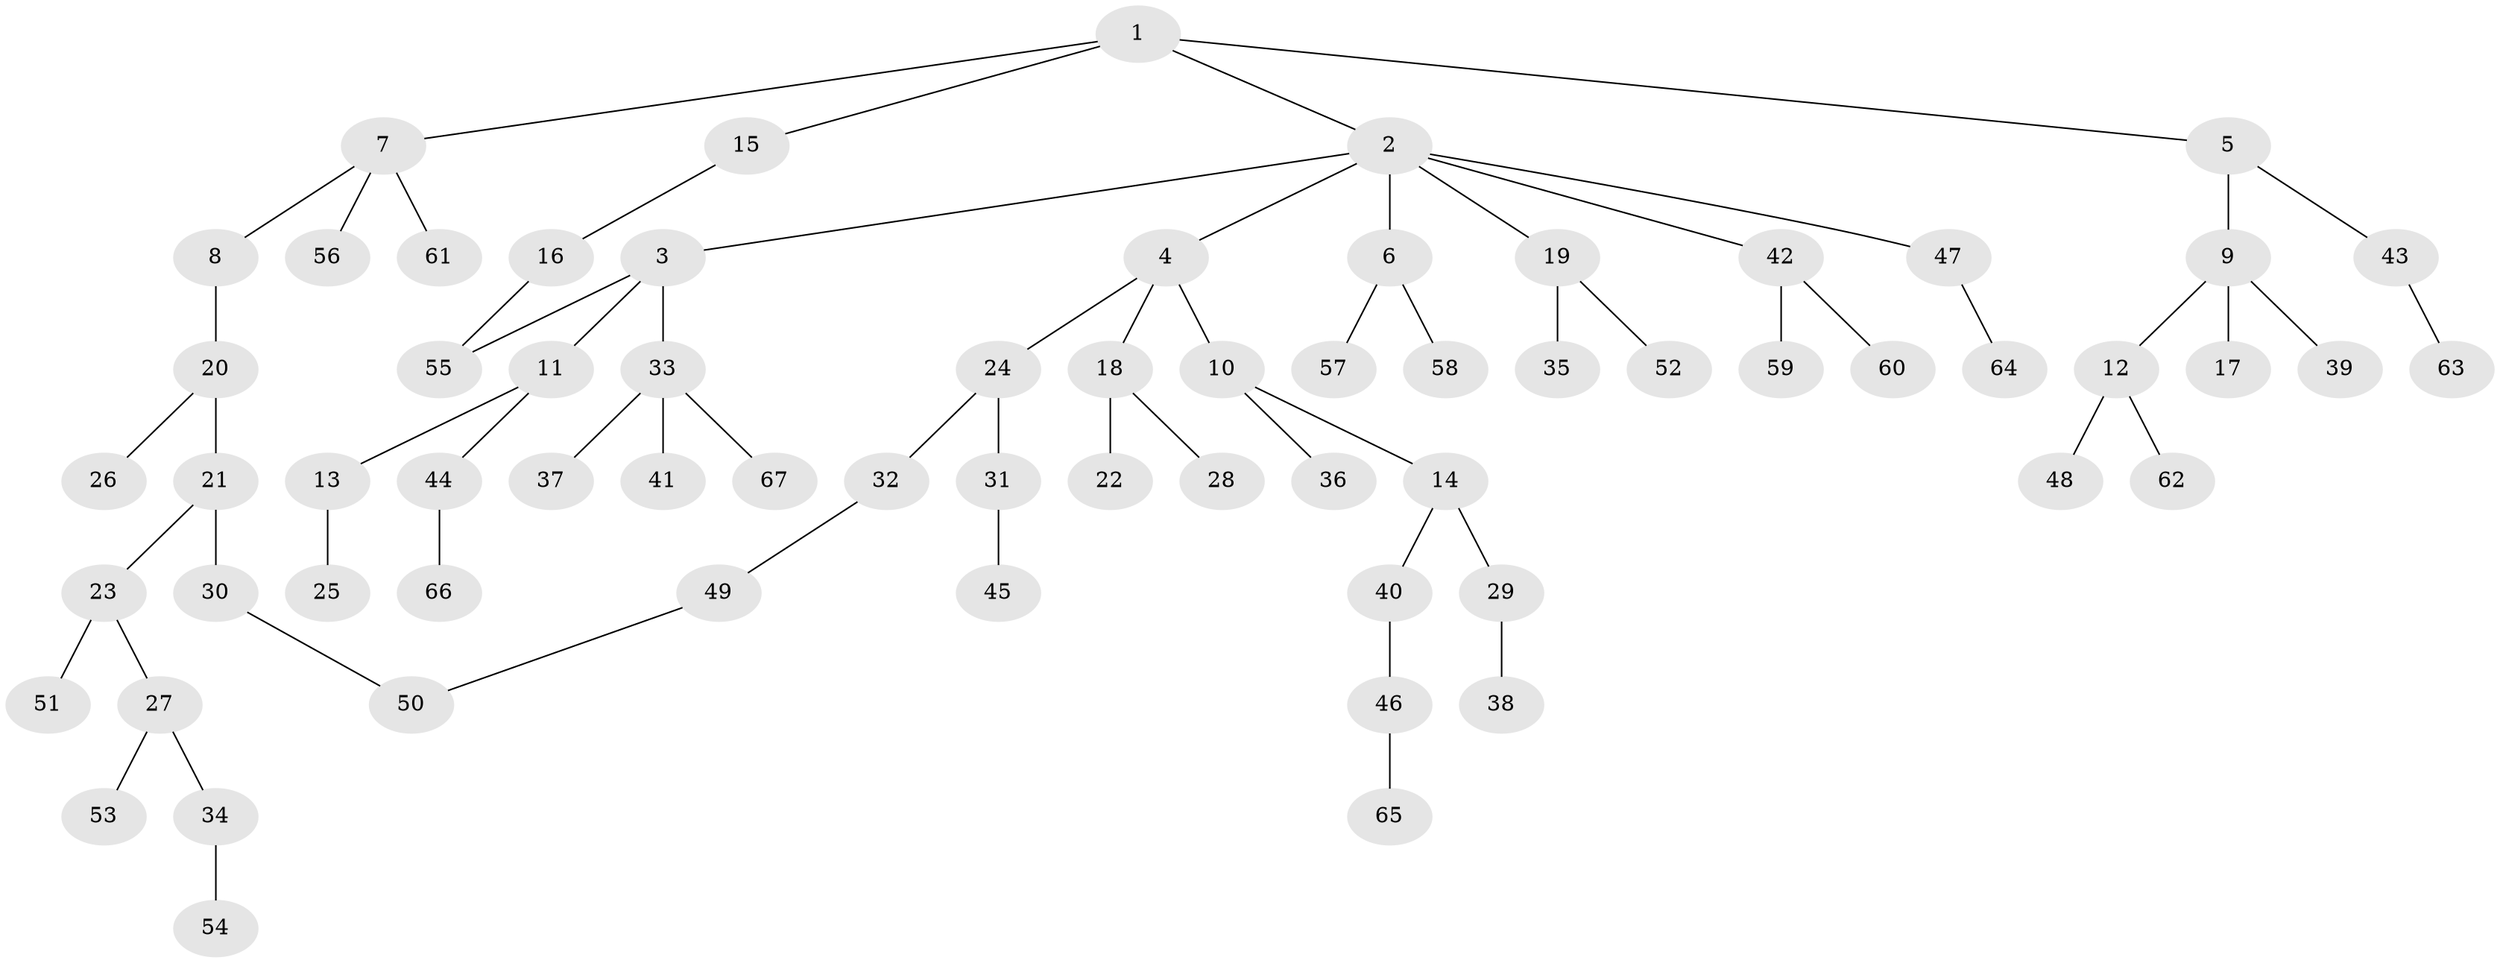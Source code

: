 // coarse degree distribution, {4: 0.09302325581395349, 9: 0.023255813953488372, 5: 0.023255813953488372, 2: 0.20930232558139536, 3: 0.13953488372093023, 1: 0.5116279069767442}
// Generated by graph-tools (version 1.1) at 2025/23/03/03/25 07:23:31]
// undirected, 67 vertices, 68 edges
graph export_dot {
graph [start="1"]
  node [color=gray90,style=filled];
  1;
  2;
  3;
  4;
  5;
  6;
  7;
  8;
  9;
  10;
  11;
  12;
  13;
  14;
  15;
  16;
  17;
  18;
  19;
  20;
  21;
  22;
  23;
  24;
  25;
  26;
  27;
  28;
  29;
  30;
  31;
  32;
  33;
  34;
  35;
  36;
  37;
  38;
  39;
  40;
  41;
  42;
  43;
  44;
  45;
  46;
  47;
  48;
  49;
  50;
  51;
  52;
  53;
  54;
  55;
  56;
  57;
  58;
  59;
  60;
  61;
  62;
  63;
  64;
  65;
  66;
  67;
  1 -- 2;
  1 -- 5;
  1 -- 7;
  1 -- 15;
  2 -- 3;
  2 -- 4;
  2 -- 6;
  2 -- 19;
  2 -- 42;
  2 -- 47;
  3 -- 11;
  3 -- 33;
  3 -- 55;
  4 -- 10;
  4 -- 18;
  4 -- 24;
  5 -- 9;
  5 -- 43;
  6 -- 57;
  6 -- 58;
  7 -- 8;
  7 -- 56;
  7 -- 61;
  8 -- 20;
  9 -- 12;
  9 -- 17;
  9 -- 39;
  10 -- 14;
  10 -- 36;
  11 -- 13;
  11 -- 44;
  12 -- 48;
  12 -- 62;
  13 -- 25;
  14 -- 29;
  14 -- 40;
  15 -- 16;
  16 -- 55;
  18 -- 22;
  18 -- 28;
  19 -- 35;
  19 -- 52;
  20 -- 21;
  20 -- 26;
  21 -- 23;
  21 -- 30;
  23 -- 27;
  23 -- 51;
  24 -- 31;
  24 -- 32;
  27 -- 34;
  27 -- 53;
  29 -- 38;
  30 -- 50;
  31 -- 45;
  32 -- 49;
  33 -- 37;
  33 -- 41;
  33 -- 67;
  34 -- 54;
  40 -- 46;
  42 -- 59;
  42 -- 60;
  43 -- 63;
  44 -- 66;
  46 -- 65;
  47 -- 64;
  49 -- 50;
}
